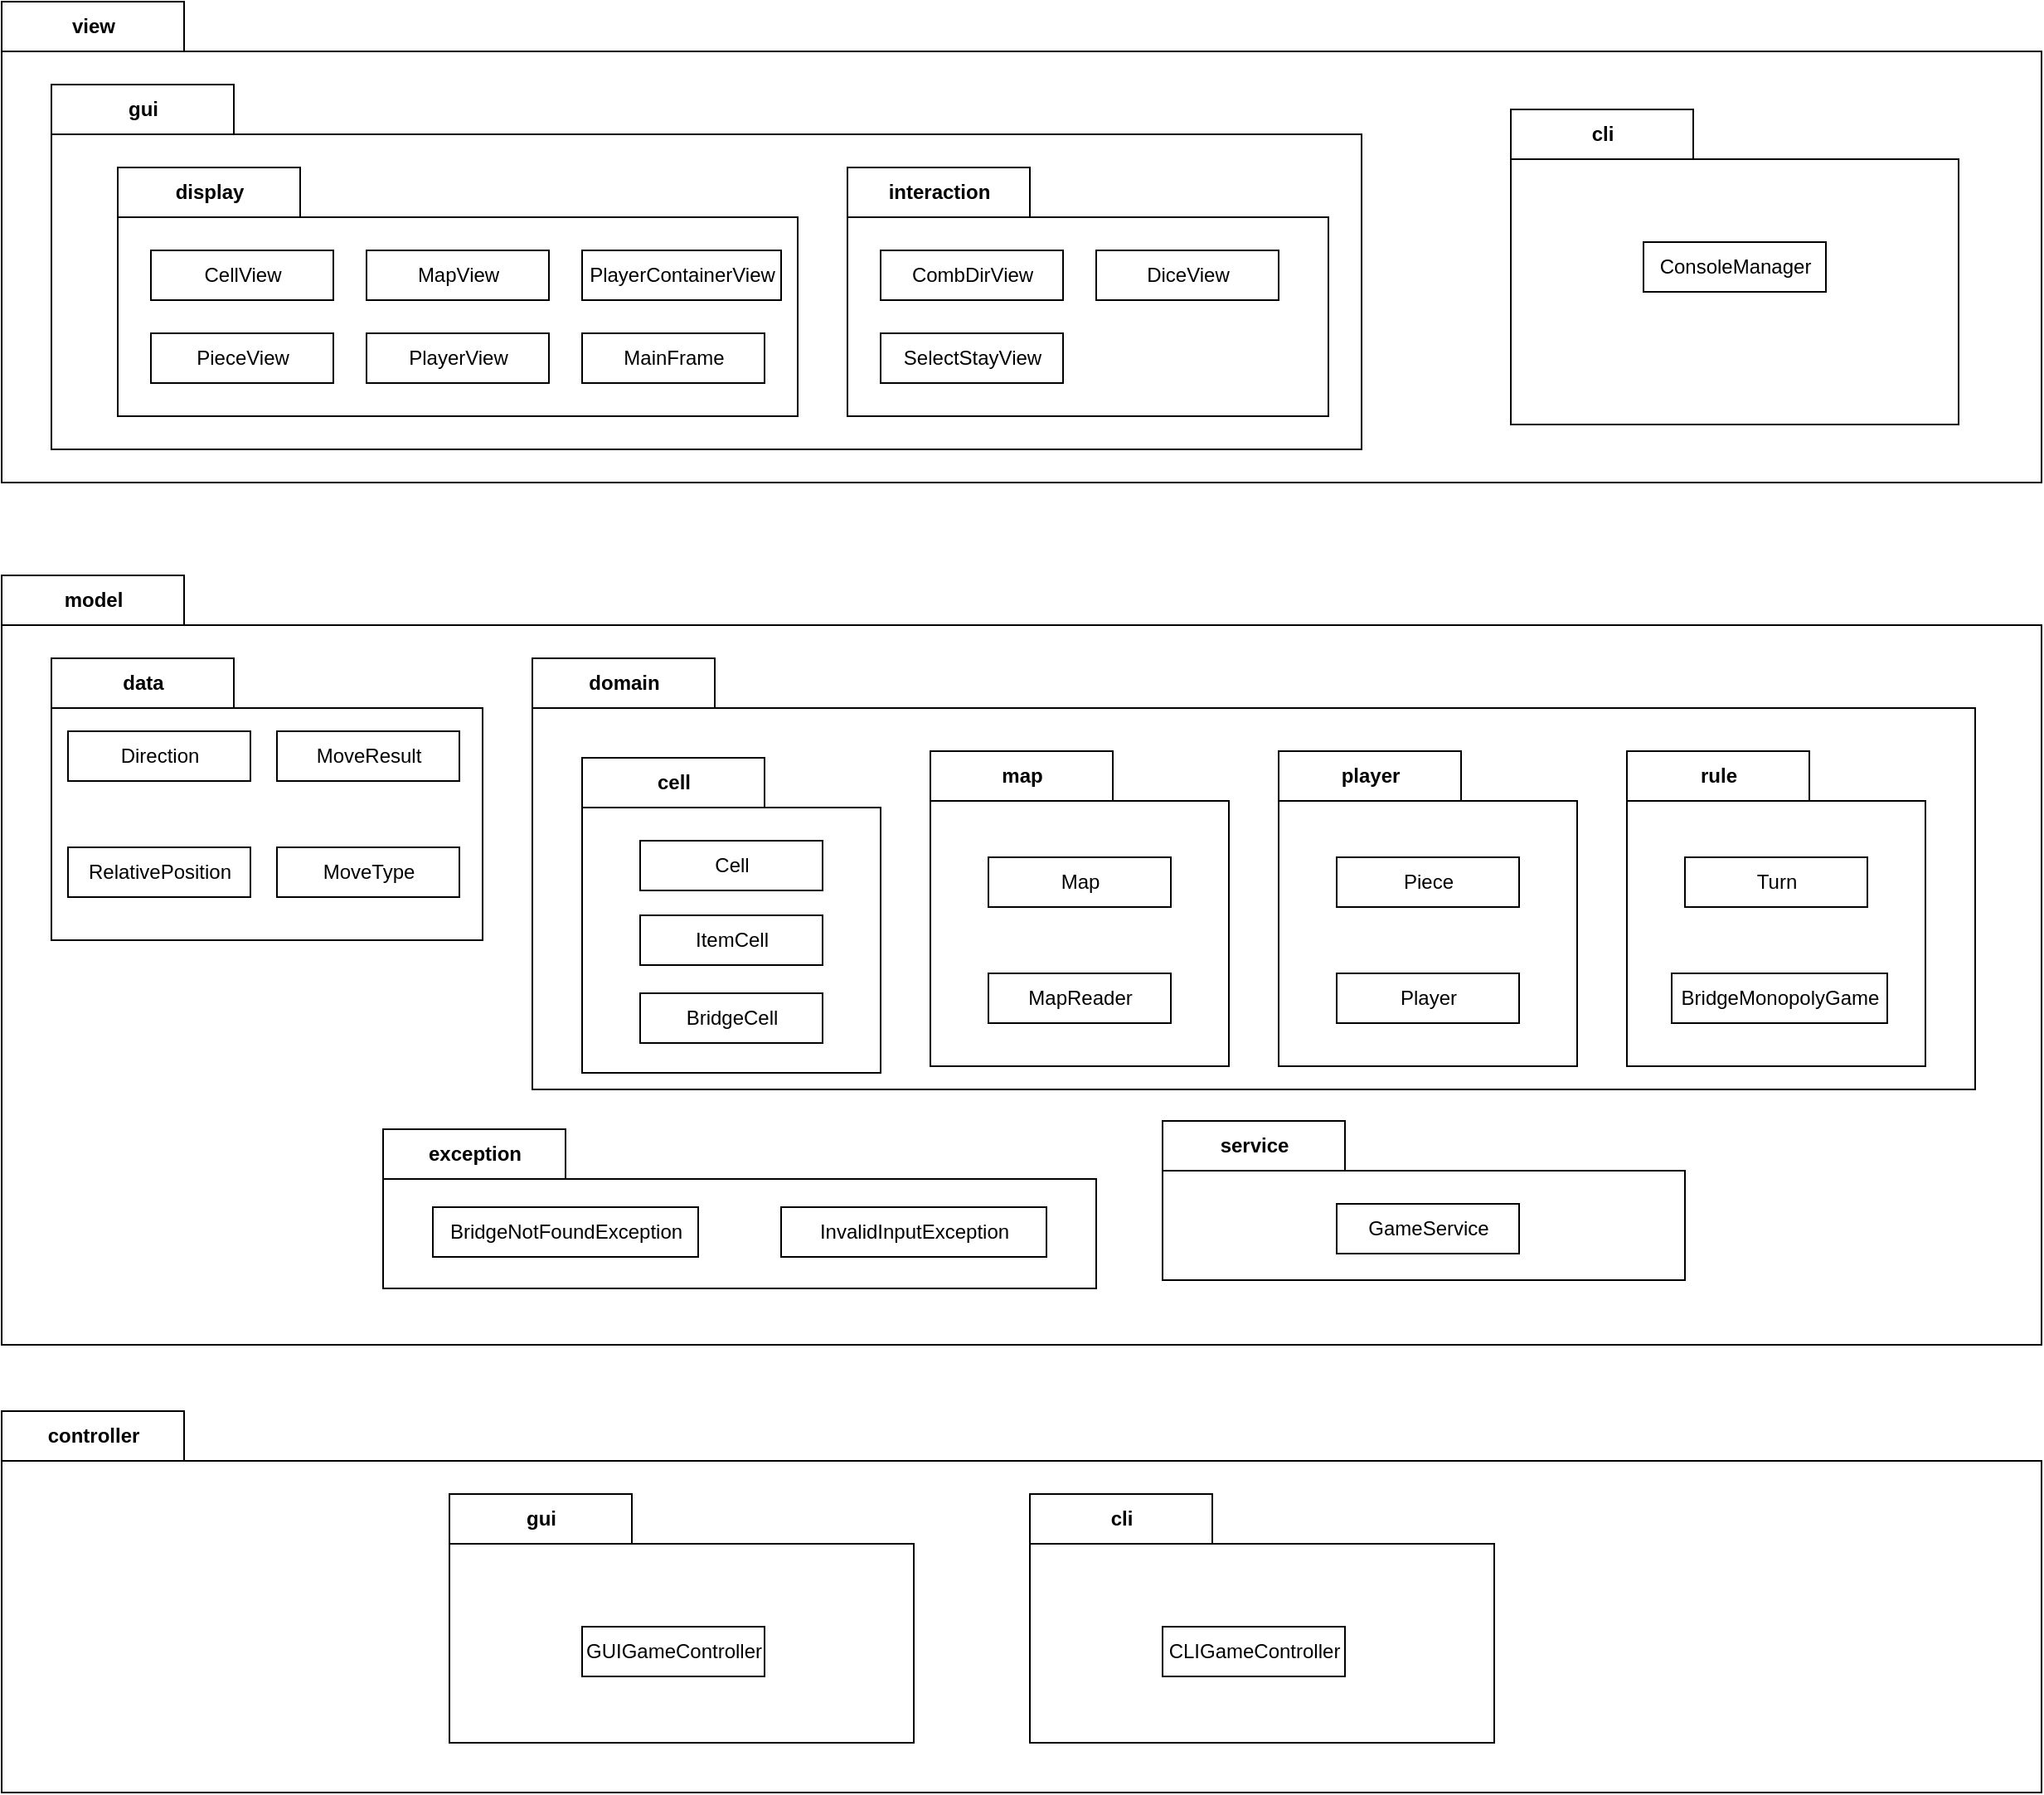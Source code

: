 <mxfile version="19.0.0" type="github">
  <diagram id="XL85ZpH-lZTcS-LXKkXV" name="Page-1">
    <mxGraphModel dx="1240" dy="-550" grid="1" gridSize="10" guides="1" tooltips="1" connect="1" arrows="1" fold="1" page="1" pageScale="1" pageWidth="827" pageHeight="1169" math="0" shadow="0">
      <root>
        <mxCell id="0" />
        <mxCell id="1" parent="0" />
        <mxCell id="CUaEXW2MeiCxrPyKnSSO-1" value="view" style="shape=folder;fontStyle=1;tabWidth=110;tabHeight=30;tabPosition=left;html=1;boundedLbl=1;labelInHeader=1;container=1;collapsible=0;recursiveResize=0;" parent="1" vertex="1">
          <mxGeometry x="30" y="1200" width="1230" height="290" as="geometry" />
        </mxCell>
        <mxCell id="CUaEXW2MeiCxrPyKnSSO-5" value="gui" style="shape=folder;fontStyle=1;tabWidth=110;tabHeight=30;tabPosition=left;html=1;boundedLbl=1;labelInHeader=1;container=1;collapsible=0;recursiveResize=0;" parent="CUaEXW2MeiCxrPyKnSSO-1" vertex="1">
          <mxGeometry x="30" y="50" width="790" height="220" as="geometry" />
        </mxCell>
        <mxCell id="MvgsRrPuVLWL3fnCKC9J-14" value="display" style="shape=folder;fontStyle=1;tabWidth=110;tabHeight=30;tabPosition=left;html=1;boundedLbl=1;labelInHeader=1;container=1;collapsible=0;recursiveResize=0;" vertex="1" parent="CUaEXW2MeiCxrPyKnSSO-5">
          <mxGeometry x="40" y="50" width="410" height="150" as="geometry" />
        </mxCell>
        <mxCell id="MvgsRrPuVLWL3fnCKC9J-15" value="CellView" style="html=1;" vertex="1" parent="MvgsRrPuVLWL3fnCKC9J-14">
          <mxGeometry width="110" height="30" relative="1" as="geometry">
            <mxPoint x="20" y="50" as="offset" />
          </mxGeometry>
        </mxCell>
        <mxCell id="MvgsRrPuVLWL3fnCKC9J-18" value="MapView" style="html=1;" vertex="1" parent="MvgsRrPuVLWL3fnCKC9J-14">
          <mxGeometry width="110" height="30" relative="1" as="geometry">
            <mxPoint x="150" y="50" as="offset" />
          </mxGeometry>
        </mxCell>
        <mxCell id="MvgsRrPuVLWL3fnCKC9J-19" value="PieceView" style="html=1;" vertex="1" parent="MvgsRrPuVLWL3fnCKC9J-14">
          <mxGeometry width="110" height="30" relative="1" as="geometry">
            <mxPoint x="20" y="100" as="offset" />
          </mxGeometry>
        </mxCell>
        <mxCell id="MvgsRrPuVLWL3fnCKC9J-20" value="PlayerView" style="html=1;" vertex="1" parent="MvgsRrPuVLWL3fnCKC9J-14">
          <mxGeometry width="110" height="30" relative="1" as="geometry">
            <mxPoint x="150" y="100" as="offset" />
          </mxGeometry>
        </mxCell>
        <mxCell id="MvgsRrPuVLWL3fnCKC9J-21" value="PlayerContainerView" style="html=1;" vertex="1" parent="MvgsRrPuVLWL3fnCKC9J-14">
          <mxGeometry width="120" height="30" relative="1" as="geometry">
            <mxPoint x="280" y="50" as="offset" />
          </mxGeometry>
        </mxCell>
        <mxCell id="MvgsRrPuVLWL3fnCKC9J-22" value="MainFrame" style="html=1;" vertex="1" parent="MvgsRrPuVLWL3fnCKC9J-14">
          <mxGeometry width="110" height="30" relative="1" as="geometry">
            <mxPoint x="280" y="100" as="offset" />
          </mxGeometry>
        </mxCell>
        <mxCell id="MvgsRrPuVLWL3fnCKC9J-16" value="interaction" style="shape=folder;fontStyle=1;tabWidth=110;tabHeight=30;tabPosition=left;html=1;boundedLbl=1;labelInHeader=1;container=1;collapsible=0;recursiveResize=0;" vertex="1" parent="CUaEXW2MeiCxrPyKnSSO-5">
          <mxGeometry x="480" y="50" width="290" height="150" as="geometry" />
        </mxCell>
        <mxCell id="MvgsRrPuVLWL3fnCKC9J-17" value="CombDirView" style="html=1;" vertex="1" parent="MvgsRrPuVLWL3fnCKC9J-16">
          <mxGeometry width="110" height="30" relative="1" as="geometry">
            <mxPoint x="20" y="50" as="offset" />
          </mxGeometry>
        </mxCell>
        <mxCell id="MvgsRrPuVLWL3fnCKC9J-23" value="DiceView" style="html=1;" vertex="1" parent="MvgsRrPuVLWL3fnCKC9J-16">
          <mxGeometry width="110" height="30" relative="1" as="geometry">
            <mxPoint x="150" y="50" as="offset" />
          </mxGeometry>
        </mxCell>
        <mxCell id="MvgsRrPuVLWL3fnCKC9J-24" value="SelectStayView" style="html=1;" vertex="1" parent="MvgsRrPuVLWL3fnCKC9J-16">
          <mxGeometry width="110" height="30" relative="1" as="geometry">
            <mxPoint x="20" y="100" as="offset" />
          </mxGeometry>
        </mxCell>
        <mxCell id="CUaEXW2MeiCxrPyKnSSO-7" value="cli" style="shape=folder;fontStyle=1;tabWidth=110;tabHeight=30;tabPosition=left;html=1;boundedLbl=1;labelInHeader=1;container=1;collapsible=0;recursiveResize=0;" parent="CUaEXW2MeiCxrPyKnSSO-1" vertex="1">
          <mxGeometry x="910" y="65" width="270" height="190" as="geometry" />
        </mxCell>
        <mxCell id="CUaEXW2MeiCxrPyKnSSO-20" value="ConsoleManager" style="html=1;" parent="CUaEXW2MeiCxrPyKnSSO-7" vertex="1">
          <mxGeometry width="110" height="30" relative="1" as="geometry">
            <mxPoint x="80" y="80" as="offset" />
          </mxGeometry>
        </mxCell>
        <mxCell id="CUaEXW2MeiCxrPyKnSSO-3" value="model" style="shape=folder;fontStyle=1;tabWidth=110;tabHeight=30;tabPosition=left;html=1;boundedLbl=1;labelInHeader=1;container=1;collapsible=0;recursiveResize=0;" parent="1" vertex="1">
          <mxGeometry x="30" y="1546" width="1230" height="464" as="geometry" />
        </mxCell>
        <mxCell id="CUaEXW2MeiCxrPyKnSSO-9" value="domain" style="shape=folder;fontStyle=1;tabWidth=110;tabHeight=30;tabPosition=left;html=1;boundedLbl=1;labelInHeader=1;container=1;collapsible=0;recursiveResize=0;" parent="CUaEXW2MeiCxrPyKnSSO-3" vertex="1">
          <mxGeometry x="320" y="50" width="870" height="260" as="geometry" />
        </mxCell>
        <mxCell id="MvgsRrPuVLWL3fnCKC9J-29" value="map" style="shape=folder;fontStyle=1;tabWidth=110;tabHeight=30;tabPosition=left;html=1;boundedLbl=1;labelInHeader=1;container=1;collapsible=0;recursiveResize=0;" vertex="1" parent="CUaEXW2MeiCxrPyKnSSO-9">
          <mxGeometry x="240" y="56" width="180" height="190" as="geometry" />
        </mxCell>
        <mxCell id="MvgsRrPuVLWL3fnCKC9J-30" value="Map" style="html=1;" vertex="1" parent="MvgsRrPuVLWL3fnCKC9J-29">
          <mxGeometry width="110" height="30" relative="1" as="geometry">
            <mxPoint x="35" y="64" as="offset" />
          </mxGeometry>
        </mxCell>
        <mxCell id="MvgsRrPuVLWL3fnCKC9J-31" value="MapReader" style="html=1;" vertex="1" parent="MvgsRrPuVLWL3fnCKC9J-29">
          <mxGeometry width="110" height="30" relative="1" as="geometry">
            <mxPoint x="35" y="134" as="offset" />
          </mxGeometry>
        </mxCell>
        <mxCell id="MvgsRrPuVLWL3fnCKC9J-33" value="player" style="shape=folder;fontStyle=1;tabWidth=110;tabHeight=30;tabPosition=left;html=1;boundedLbl=1;labelInHeader=1;container=1;collapsible=0;recursiveResize=0;" vertex="1" parent="CUaEXW2MeiCxrPyKnSSO-9">
          <mxGeometry x="450" y="56" width="180" height="190" as="geometry" />
        </mxCell>
        <mxCell id="MvgsRrPuVLWL3fnCKC9J-34" value="Piece" style="html=1;" vertex="1" parent="MvgsRrPuVLWL3fnCKC9J-33">
          <mxGeometry width="110" height="30" relative="1" as="geometry">
            <mxPoint x="35" y="64" as="offset" />
          </mxGeometry>
        </mxCell>
        <mxCell id="MvgsRrPuVLWL3fnCKC9J-35" value="Player" style="html=1;" vertex="1" parent="MvgsRrPuVLWL3fnCKC9J-33">
          <mxGeometry width="110" height="30" relative="1" as="geometry">
            <mxPoint x="35" y="134" as="offset" />
          </mxGeometry>
        </mxCell>
        <mxCell id="MvgsRrPuVLWL3fnCKC9J-36" value="rule" style="shape=folder;fontStyle=1;tabWidth=110;tabHeight=30;tabPosition=left;html=1;boundedLbl=1;labelInHeader=1;container=1;collapsible=0;recursiveResize=0;" vertex="1" parent="CUaEXW2MeiCxrPyKnSSO-9">
          <mxGeometry x="660" y="56" width="180" height="190" as="geometry" />
        </mxCell>
        <mxCell id="MvgsRrPuVLWL3fnCKC9J-37" value="Turn" style="html=1;" vertex="1" parent="MvgsRrPuVLWL3fnCKC9J-36">
          <mxGeometry width="110" height="30" relative="1" as="geometry">
            <mxPoint x="35" y="64" as="offset" />
          </mxGeometry>
        </mxCell>
        <mxCell id="MvgsRrPuVLWL3fnCKC9J-38" value="BridgeMonopolyGame" style="html=1;" vertex="1" parent="MvgsRrPuVLWL3fnCKC9J-36">
          <mxGeometry width="130" height="30" relative="1" as="geometry">
            <mxPoint x="27" y="134" as="offset" />
          </mxGeometry>
        </mxCell>
        <mxCell id="CUaEXW2MeiCxrPyKnSSO-11" value="data" style="shape=folder;fontStyle=1;tabWidth=110;tabHeight=30;tabPosition=left;html=1;boundedLbl=1;labelInHeader=1;container=1;collapsible=0;recursiveResize=0;" parent="CUaEXW2MeiCxrPyKnSSO-3" vertex="1">
          <mxGeometry x="30" y="50" width="260" height="170" as="geometry" />
        </mxCell>
        <mxCell id="CUaEXW2MeiCxrPyKnSSO-12" value="Direction" style="html=1;" parent="CUaEXW2MeiCxrPyKnSSO-11" vertex="1">
          <mxGeometry width="110" height="30" relative="1" as="geometry">
            <mxPoint x="10" y="44" as="offset" />
          </mxGeometry>
        </mxCell>
        <mxCell id="MvgsRrPuVLWL3fnCKC9J-43" value="MoveResult" style="html=1;" vertex="1" parent="CUaEXW2MeiCxrPyKnSSO-11">
          <mxGeometry width="110" height="30" relative="1" as="geometry">
            <mxPoint x="136" y="44" as="offset" />
          </mxGeometry>
        </mxCell>
        <mxCell id="MvgsRrPuVLWL3fnCKC9J-44" value="MoveType" style="html=1;" vertex="1" parent="CUaEXW2MeiCxrPyKnSSO-11">
          <mxGeometry width="110" height="30" relative="1" as="geometry">
            <mxPoint x="136" y="114" as="offset" />
          </mxGeometry>
        </mxCell>
        <mxCell id="MvgsRrPuVLWL3fnCKC9J-45" value="RelativePosition" style="html=1;" vertex="1" parent="CUaEXW2MeiCxrPyKnSSO-11">
          <mxGeometry width="110" height="30" relative="1" as="geometry">
            <mxPoint x="10" y="114" as="offset" />
          </mxGeometry>
        </mxCell>
        <mxCell id="MvgsRrPuVLWL3fnCKC9J-39" value="exception" style="shape=folder;fontStyle=1;tabWidth=110;tabHeight=30;tabPosition=left;html=1;boundedLbl=1;labelInHeader=1;container=1;collapsible=0;recursiveResize=0;" vertex="1" parent="CUaEXW2MeiCxrPyKnSSO-3">
          <mxGeometry x="230" y="334" width="430" height="96" as="geometry" />
        </mxCell>
        <mxCell id="MvgsRrPuVLWL3fnCKC9J-40" value="BridgeNotFoundException" style="html=1;" vertex="1" parent="MvgsRrPuVLWL3fnCKC9J-39">
          <mxGeometry width="160" height="30" relative="1" as="geometry">
            <mxPoint x="30" y="47" as="offset" />
          </mxGeometry>
        </mxCell>
        <mxCell id="MvgsRrPuVLWL3fnCKC9J-46" value="InvalidInputException" style="html=1;" vertex="1" parent="MvgsRrPuVLWL3fnCKC9J-39">
          <mxGeometry width="160" height="30" relative="1" as="geometry">
            <mxPoint x="240" y="47" as="offset" />
          </mxGeometry>
        </mxCell>
        <mxCell id="MvgsRrPuVLWL3fnCKC9J-41" value="service" style="shape=folder;fontStyle=1;tabWidth=110;tabHeight=30;tabPosition=left;html=1;boundedLbl=1;labelInHeader=1;container=1;collapsible=0;recursiveResize=0;" vertex="1" parent="CUaEXW2MeiCxrPyKnSSO-3">
          <mxGeometry x="700" y="329" width="315" height="96" as="geometry" />
        </mxCell>
        <mxCell id="MvgsRrPuVLWL3fnCKC9J-42" value="GameService" style="html=1;" vertex="1" parent="MvgsRrPuVLWL3fnCKC9J-41">
          <mxGeometry width="110" height="30" relative="1" as="geometry">
            <mxPoint x="105" y="50" as="offset" />
          </mxGeometry>
        </mxCell>
        <mxCell id="MvgsRrPuVLWL3fnCKC9J-1" value="controller" style="shape=folder;fontStyle=1;tabWidth=110;tabHeight=30;tabPosition=left;html=1;boundedLbl=1;labelInHeader=1;container=1;collapsible=0;recursiveResize=0;" vertex="1" parent="1">
          <mxGeometry x="30" y="2050" width="1230" height="230" as="geometry" />
        </mxCell>
        <mxCell id="MvgsRrPuVLWL3fnCKC9J-2" value="gui" style="shape=folder;fontStyle=1;tabWidth=110;tabHeight=30;tabPosition=left;html=1;boundedLbl=1;labelInHeader=1;container=1;collapsible=0;recursiveResize=0;" vertex="1" parent="MvgsRrPuVLWL3fnCKC9J-1">
          <mxGeometry x="270" y="50" width="280" height="150" as="geometry" />
        </mxCell>
        <mxCell id="MvgsRrPuVLWL3fnCKC9J-4" value="GUIGameController" style="html=1;" vertex="1" parent="MvgsRrPuVLWL3fnCKC9J-2">
          <mxGeometry width="110" height="30" relative="1" as="geometry">
            <mxPoint x="80" y="80" as="offset" />
          </mxGeometry>
        </mxCell>
        <mxCell id="MvgsRrPuVLWL3fnCKC9J-12" value="cli" style="shape=folder;fontStyle=1;tabWidth=110;tabHeight=30;tabPosition=left;html=1;boundedLbl=1;labelInHeader=1;container=1;collapsible=0;recursiveResize=0;" vertex="1" parent="MvgsRrPuVLWL3fnCKC9J-1">
          <mxGeometry x="620" y="50" width="280" height="150" as="geometry" />
        </mxCell>
        <mxCell id="MvgsRrPuVLWL3fnCKC9J-13" value="CLIGameController" style="html=1;" vertex="1" parent="MvgsRrPuVLWL3fnCKC9J-12">
          <mxGeometry width="110" height="30" relative="1" as="geometry">
            <mxPoint x="80" y="80" as="offset" />
          </mxGeometry>
        </mxCell>
        <mxCell id="MvgsRrPuVLWL3fnCKC9J-25" value="cell" style="shape=folder;fontStyle=1;tabWidth=110;tabHeight=30;tabPosition=left;html=1;boundedLbl=1;labelInHeader=1;container=1;collapsible=0;recursiveResize=0;" vertex="1" parent="1">
          <mxGeometry x="380" y="1656" width="180" height="190" as="geometry" />
        </mxCell>
        <mxCell id="MvgsRrPuVLWL3fnCKC9J-26" value="Cell" style="html=1;" vertex="1" parent="MvgsRrPuVLWL3fnCKC9J-25">
          <mxGeometry width="110" height="30" relative="1" as="geometry">
            <mxPoint x="35" y="50" as="offset" />
          </mxGeometry>
        </mxCell>
        <mxCell id="MvgsRrPuVLWL3fnCKC9J-27" value="ItemCell" style="html=1;" vertex="1" parent="MvgsRrPuVLWL3fnCKC9J-25">
          <mxGeometry width="110" height="30" relative="1" as="geometry">
            <mxPoint x="35" y="95" as="offset" />
          </mxGeometry>
        </mxCell>
        <mxCell id="MvgsRrPuVLWL3fnCKC9J-28" value="BridgeCell" style="html=1;" vertex="1" parent="MvgsRrPuVLWL3fnCKC9J-25">
          <mxGeometry width="110" height="30" relative="1" as="geometry">
            <mxPoint x="35" y="142" as="offset" />
          </mxGeometry>
        </mxCell>
      </root>
    </mxGraphModel>
  </diagram>
</mxfile>
